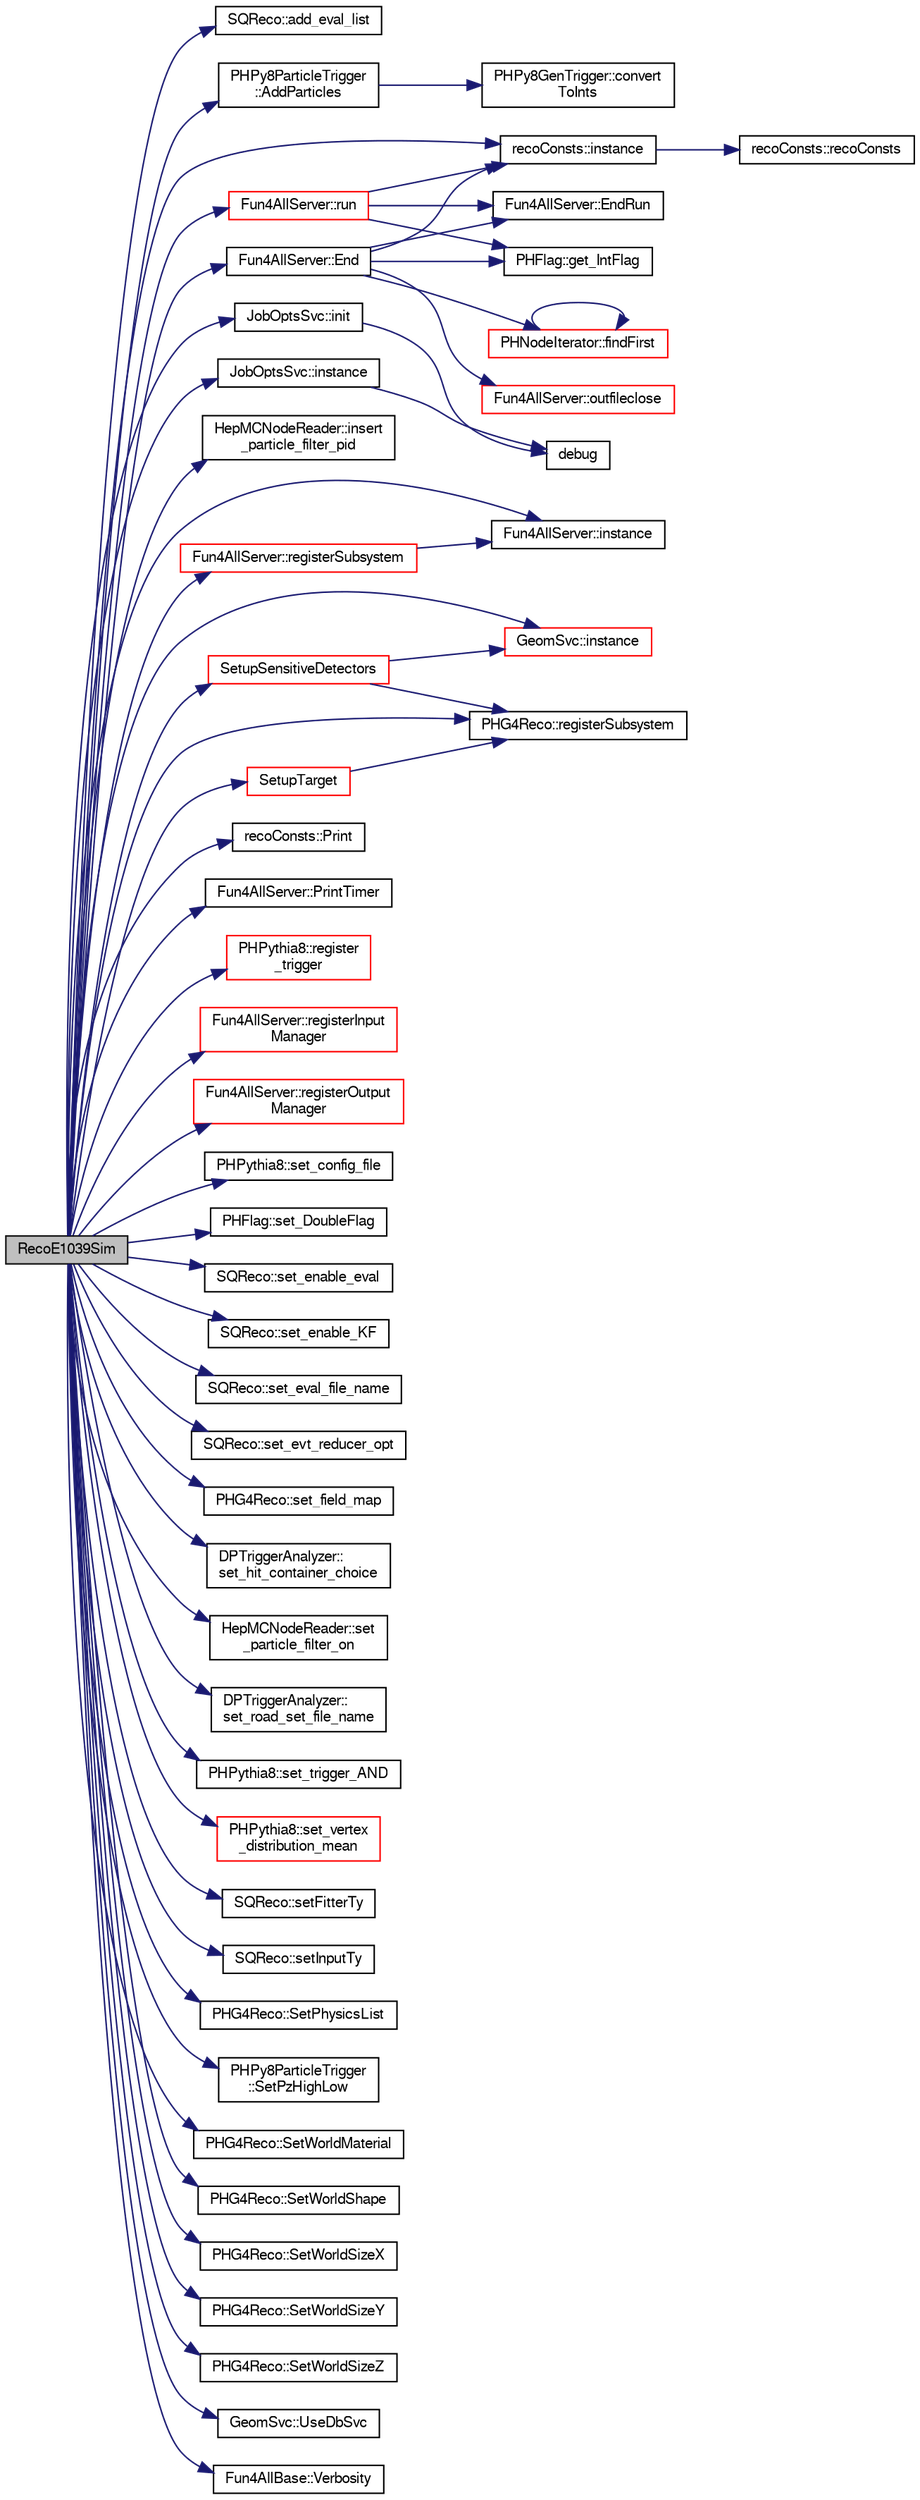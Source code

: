 digraph "RecoE1039Sim"
{
  bgcolor="transparent";
  edge [fontname="FreeSans",fontsize="10",labelfontname="FreeSans",labelfontsize="10"];
  node [fontname="FreeSans",fontsize="10",shape=record];
  rankdir="LR";
  Node1 [label="RecoE1039Sim",height=0.2,width=0.4,color="black", fillcolor="grey75", style="filled" fontcolor="black"];
  Node1 -> Node2 [color="midnightblue",fontsize="10",style="solid",fontname="FreeSans"];
  Node2 [label="SQReco::add_eval_list",height=0.2,width=0.4,color="black",URL="$df/df2/classSQReco.html#ac4a887882255c3ed9540ca605b98d264"];
  Node1 -> Node3 [color="midnightblue",fontsize="10",style="solid",fontname="FreeSans"];
  Node3 [label="PHPy8ParticleTrigger\l::AddParticles",height=0.2,width=0.4,color="black",URL="$d9/d8b/classPHPy8ParticleTrigger.html#a93f262d68f8d06ba477f362ba5c9ba66"];
  Node3 -> Node4 [color="midnightblue",fontsize="10",style="solid",fontname="FreeSans"];
  Node4 [label="PHPy8GenTrigger::convert\lToInts",height=0.2,width=0.4,color="black",URL="$db/df0/classPHPy8GenTrigger.html#a32596d7fc7198f1eff96d1683ba8ab99"];
  Node1 -> Node5 [color="midnightblue",fontsize="10",style="solid",fontname="FreeSans"];
  Node5 [label="Fun4AllServer::End",height=0.2,width=0.4,color="black",URL="$da/d29/classFun4AllServer.html#ab7263450319ca1d5029209fde26a7af8"];
  Node5 -> Node6 [color="midnightblue",fontsize="10",style="solid",fontname="FreeSans"];
  Node6 [label="recoConsts::instance",height=0.2,width=0.4,color="black",URL="$d8/d14/classrecoConsts.html#ae69a5c29a7199ba16d0e537158618802"];
  Node6 -> Node7 [color="midnightblue",fontsize="10",style="solid",fontname="FreeSans"];
  Node7 [label="recoConsts::recoConsts",height=0.2,width=0.4,color="black",URL="$d8/d14/classrecoConsts.html#ae882d6adc62f783ec78114fe3dee3c24"];
  Node5 -> Node8 [color="midnightblue",fontsize="10",style="solid",fontname="FreeSans"];
  Node8 [label="Fun4AllServer::EndRun",height=0.2,width=0.4,color="black",URL="$da/d29/classFun4AllServer.html#a53b1b6b338aa36891f2690a188920980"];
  Node5 -> Node9 [color="midnightblue",fontsize="10",style="solid",fontname="FreeSans"];
  Node9 [label="PHFlag::get_IntFlag",height=0.2,width=0.4,color="black",URL="$d1/da8/classPHFlag.html#a07899067141a5f12333cc37183caddc8"];
  Node5 -> Node10 [color="midnightblue",fontsize="10",style="solid",fontname="FreeSans"];
  Node10 [label="PHNodeIterator::findFirst",height=0.2,width=0.4,color="red",URL="$d5/d07/classPHNodeIterator.html#aea98bf8619af59b1212a94fb32106baa"];
  Node10 -> Node10 [color="midnightblue",fontsize="10",style="solid",fontname="FreeSans"];
  Node5 -> Node11 [color="midnightblue",fontsize="10",style="solid",fontname="FreeSans"];
  Node11 [label="Fun4AllServer::outfileclose",height=0.2,width=0.4,color="red",URL="$da/d29/classFun4AllServer.html#a6f2074f451d0c0c1b4a802edde5ffb94"];
  Node1 -> Node12 [color="midnightblue",fontsize="10",style="solid",fontname="FreeSans"];
  Node12 [label="JobOptsSvc::init",height=0.2,width=0.4,color="black",URL="$d8/d62/classJobOptsSvc.html#ab1a24bb7210869b6309896e120361d20",tooltip="Initialization with defaults. "];
  Node12 -> Node13 [color="midnightblue",fontsize="10",style="solid",fontname="FreeSans"];
  Node13 [label="debug",height=0.2,width=0.4,color="black",URL="$dd/d23/JobOptsSvc_8cxx.html#a71e70a8ecc08c35494b083076d2ace7b"];
  Node1 -> Node14 [color="midnightblue",fontsize="10",style="solid",fontname="FreeSans"];
  Node14 [label="HepMCNodeReader::insert\l_particle_filter_pid",height=0.2,width=0.4,color="black",URL="$db/d6c/classHepMCNodeReader.html#a1abe78e3382126f3690a3f4eec5a5bc3"];
  Node1 -> Node6 [color="midnightblue",fontsize="10",style="solid",fontname="FreeSans"];
  Node1 -> Node15 [color="midnightblue",fontsize="10",style="solid",fontname="FreeSans"];
  Node15 [label="JobOptsSvc::instance",height=0.2,width=0.4,color="black",URL="$d8/d62/classJobOptsSvc.html#aeb0d694dc08274aa90b0d6b1ee8384cb",tooltip="singlton instance "];
  Node15 -> Node13 [color="midnightblue",fontsize="10",style="solid",fontname="FreeSans"];
  Node1 -> Node16 [color="midnightblue",fontsize="10",style="solid",fontname="FreeSans"];
  Node16 [label="Fun4AllServer::instance",height=0.2,width=0.4,color="black",URL="$da/d29/classFun4AllServer.html#a3e55156f91b2c94bb6c4ef33ffce587a"];
  Node1 -> Node17 [color="midnightblue",fontsize="10",style="solid",fontname="FreeSans"];
  Node17 [label="GeomSvc::instance",height=0.2,width=0.4,color="red",URL="$d0/da0/classGeomSvc.html#a2b7ecf5467120206b9479654c48ad7c4",tooltip="singlton instance "];
  Node1 -> Node18 [color="midnightblue",fontsize="10",style="solid",fontname="FreeSans"];
  Node18 [label="recoConsts::Print",height=0.2,width=0.4,color="black",URL="$d8/d14/classrecoConsts.html#a5502a14fdb8433de15c2e71351f281d6"];
  Node1 -> Node19 [color="midnightblue",fontsize="10",style="solid",fontname="FreeSans"];
  Node19 [label="Fun4AllServer::PrintTimer",height=0.2,width=0.4,color="black",URL="$da/d29/classFun4AllServer.html#ae3fe7393e52376b515c60dd927670f2e"];
  Node1 -> Node20 [color="midnightblue",fontsize="10",style="solid",fontname="FreeSans"];
  Node20 [label="PHPythia8::register\l_trigger",height=0.2,width=0.4,color="red",URL="$d9/d3a/classPHPythia8.html#af2c12c56383374d15eb4a539d7b8ca5d",tooltip="set event selection criteria "];
  Node1 -> Node21 [color="midnightblue",fontsize="10",style="solid",fontname="FreeSans"];
  Node21 [label="Fun4AllServer::registerInput\lManager",height=0.2,width=0.4,color="red",URL="$da/d29/classFun4AllServer.html#ab2cb490790d15b865ae79eb3094caabe"];
  Node1 -> Node22 [color="midnightblue",fontsize="10",style="solid",fontname="FreeSans"];
  Node22 [label="Fun4AllServer::registerOutput\lManager",height=0.2,width=0.4,color="red",URL="$da/d29/classFun4AllServer.html#a9e7cd54536d1edb6e5c5cc153c0a036a"];
  Node1 -> Node23 [color="midnightblue",fontsize="10",style="solid",fontname="FreeSans"];
  Node23 [label="Fun4AllServer::registerSubsystem",height=0.2,width=0.4,color="red",URL="$da/d29/classFun4AllServer.html#a0a9947db0ede1e55622001eb7515f8c0"];
  Node23 -> Node16 [color="midnightblue",fontsize="10",style="solid",fontname="FreeSans"];
  Node1 -> Node24 [color="midnightblue",fontsize="10",style="solid",fontname="FreeSans"];
  Node24 [label="PHG4Reco::registerSubsystem",height=0.2,width=0.4,color="black",URL="$d0/d78/classPHG4Reco.html#abc0956c0994a72d5a817b69511e1456b",tooltip="register subsystem "];
  Node1 -> Node25 [color="midnightblue",fontsize="10",style="solid",fontname="FreeSans"];
  Node25 [label="Fun4AllServer::run",height=0.2,width=0.4,color="red",URL="$da/d29/classFun4AllServer.html#a11bbc8b2f53bc06e0b05ee202dd6372a",tooltip="run n events (0 means up to end of file) "];
  Node25 -> Node6 [color="midnightblue",fontsize="10",style="solid",fontname="FreeSans"];
  Node25 -> Node9 [color="midnightblue",fontsize="10",style="solid",fontname="FreeSans"];
  Node25 -> Node8 [color="midnightblue",fontsize="10",style="solid",fontname="FreeSans"];
  Node1 -> Node26 [color="midnightblue",fontsize="10",style="solid",fontname="FreeSans"];
  Node26 [label="PHPythia8::set_config_file",height=0.2,width=0.4,color="black",URL="$d9/d3a/classPHPythia8.html#aa10f3cd989b78519ac61785cba92949a"];
  Node1 -> Node27 [color="midnightblue",fontsize="10",style="solid",fontname="FreeSans"];
  Node27 [label="PHFlag::set_DoubleFlag",height=0.2,width=0.4,color="black",URL="$d1/da8/classPHFlag.html#a64f8c67e9313e5cecdbed51f747026da"];
  Node1 -> Node28 [color="midnightblue",fontsize="10",style="solid",fontname="FreeSans"];
  Node28 [label="SQReco::set_enable_eval",height=0.2,width=0.4,color="black",URL="$df/df2/classSQReco.html#ac836556fdc3aa626a2a17247ecd939a0"];
  Node1 -> Node29 [color="midnightblue",fontsize="10",style="solid",fontname="FreeSans"];
  Node29 [label="SQReco::set_enable_KF",height=0.2,width=0.4,color="black",URL="$df/df2/classSQReco.html#af89ac6986a70d3dfd7ca9a7d08200675"];
  Node1 -> Node30 [color="midnightblue",fontsize="10",style="solid",fontname="FreeSans"];
  Node30 [label="SQReco::set_eval_file_name",height=0.2,width=0.4,color="black",URL="$df/df2/classSQReco.html#af0ea5e7cebcf22402b9352852212b137"];
  Node1 -> Node31 [color="midnightblue",fontsize="10",style="solid",fontname="FreeSans"];
  Node31 [label="SQReco::set_evt_reducer_opt",height=0.2,width=0.4,color="black",URL="$df/df2/classSQReco.html#a676dd771ef706498758692f778f7c659"];
  Node1 -> Node32 [color="midnightblue",fontsize="10",style="solid",fontname="FreeSans"];
  Node32 [label="PHG4Reco::set_field_map",height=0.2,width=0.4,color="black",URL="$d0/d78/classPHG4Reco.html#a2b127807e9bccb2480da1e0493cc2bd1"];
  Node1 -> Node33 [color="midnightblue",fontsize="10",style="solid",fontname="FreeSans"];
  Node33 [label="DPTriggerAnalyzer::\lset_hit_container_choice",height=0.2,width=0.4,color="black",URL="$d8/dda/classDPTriggerAnalyzer.html#af94e7024ee5d5a62610db952b5a0014b"];
  Node1 -> Node34 [color="midnightblue",fontsize="10",style="solid",fontname="FreeSans"];
  Node34 [label="HepMCNodeReader::set\l_particle_filter_on",height=0.2,width=0.4,color="black",URL="$db/d6c/classHepMCNodeReader.html#ac013e878e7cb2391c9568df1787a5690"];
  Node1 -> Node35 [color="midnightblue",fontsize="10",style="solid",fontname="FreeSans"];
  Node35 [label="DPTriggerAnalyzer::\lset_road_set_file_name",height=0.2,width=0.4,color="black",URL="$d8/dda/classDPTriggerAnalyzer.html#a94e85484cdca7ad5423c533c8222bfcc"];
  Node1 -> Node36 [color="midnightblue",fontsize="10",style="solid",fontname="FreeSans"];
  Node36 [label="PHPythia8::set_trigger_AND",height=0.2,width=0.4,color="black",URL="$d9/d3a/classPHPythia8.html#a317aaead7f3c3c28fbc0510bb66f1fbb"];
  Node1 -> Node37 [color="midnightblue",fontsize="10",style="solid",fontname="FreeSans"];
  Node37 [label="PHPythia8::set_vertex\l_distribution_mean",height=0.2,width=0.4,color="red",URL="$d9/d3a/classPHPythia8.html#a470a47c13c0afa5c17b3a7139895e6bd",tooltip="set the mean value of the vertex distribution, use PHENIX units of cm, ns "];
  Node1 -> Node38 [color="midnightblue",fontsize="10",style="solid",fontname="FreeSans"];
  Node38 [label="SQReco::setFitterTy",height=0.2,width=0.4,color="black",URL="$df/df2/classSQReco.html#a6c0a83b27bb557a841efe71bfa7ae45d"];
  Node1 -> Node39 [color="midnightblue",fontsize="10",style="solid",fontname="FreeSans"];
  Node39 [label="SQReco::setInputTy",height=0.2,width=0.4,color="black",URL="$df/df2/classSQReco.html#a776b09887ccbc519302f98905019813c"];
  Node1 -> Node40 [color="midnightblue",fontsize="10",style="solid",fontname="FreeSans"];
  Node40 [label="PHG4Reco::SetPhysicsList",height=0.2,width=0.4,color="black",URL="$d0/d78/classPHG4Reco.html#ae3a89b790e2508e68657bd0059675ef5"];
  Node1 -> Node41 [color="midnightblue",fontsize="10",style="solid",fontname="FreeSans"];
  Node41 [label="PHPy8ParticleTrigger\l::SetPzHighLow",height=0.2,width=0.4,color="black",URL="$d9/d8b/classPHPy8ParticleTrigger.html#a87cae869054158a7be4edc0d56e4848a"];
  Node1 -> Node42 [color="midnightblue",fontsize="10",style="solid",fontname="FreeSans"];
  Node42 [label="SetupSensitiveDetectors",height=0.2,width=0.4,color="red",URL="$d9/d72/e1039-core_2macros_2G4__SensitiveDetectors_8C.html#af71e50cde83a891cd25129c49f742314"];
  Node42 -> Node17 [color="midnightblue",fontsize="10",style="solid",fontname="FreeSans"];
  Node42 -> Node24 [color="midnightblue",fontsize="10",style="solid",fontname="FreeSans"];
  Node1 -> Node43 [color="midnightblue",fontsize="10",style="solid",fontname="FreeSans"];
  Node43 [label="SetupTarget",height=0.2,width=0.4,color="red",URL="$d8/df3/e1039-core_2macros_2G4__Target_8C.html#aea642c3fb5b533f8c1ee3bd826eecccf"];
  Node43 -> Node24 [color="midnightblue",fontsize="10",style="solid",fontname="FreeSans"];
  Node1 -> Node44 [color="midnightblue",fontsize="10",style="solid",fontname="FreeSans"];
  Node44 [label="PHG4Reco::SetWorldMaterial",height=0.2,width=0.4,color="black",URL="$d0/d78/classPHG4Reco.html#a898e7e2c3a79651a474ae9a01fa7f6ea"];
  Node1 -> Node45 [color="midnightblue",fontsize="10",style="solid",fontname="FreeSans"];
  Node45 [label="PHG4Reco::SetWorldShape",height=0.2,width=0.4,color="black",URL="$d0/d78/classPHG4Reco.html#ad2d08ddcb55a811e64f1ecf1763849dc"];
  Node1 -> Node46 [color="midnightblue",fontsize="10",style="solid",fontname="FreeSans"];
  Node46 [label="PHG4Reco::SetWorldSizeX",height=0.2,width=0.4,color="black",URL="$d0/d78/classPHG4Reco.html#a4b72190c41f51067bce7433768d5eb57"];
  Node1 -> Node47 [color="midnightblue",fontsize="10",style="solid",fontname="FreeSans"];
  Node47 [label="PHG4Reco::SetWorldSizeY",height=0.2,width=0.4,color="black",URL="$d0/d78/classPHG4Reco.html#a5435e55d77e217cbaf9dcf81b85eb0c9"];
  Node1 -> Node48 [color="midnightblue",fontsize="10",style="solid",fontname="FreeSans"];
  Node48 [label="PHG4Reco::SetWorldSizeZ",height=0.2,width=0.4,color="black",URL="$d0/d78/classPHG4Reco.html#aba08aa99a753272d63a4728c24b2e1c3"];
  Node1 -> Node49 [color="midnightblue",fontsize="10",style="solid",fontname="FreeSans"];
  Node49 [label="GeomSvc::UseDbSvc",height=0.2,width=0.4,color="black",URL="$d0/da0/classGeomSvc.html#a5c51613529dae6339bb35eb99e81f758"];
  Node1 -> Node50 [color="midnightblue",fontsize="10",style="solid",fontname="FreeSans"];
  Node50 [label="Fun4AllBase::Verbosity",height=0.2,width=0.4,color="black",URL="$d5/dec/classFun4AllBase.html#a05da2261577843028cf78e99171343b9",tooltip="Sets the verbosity of this module (0 by default=quiet). "];
}
